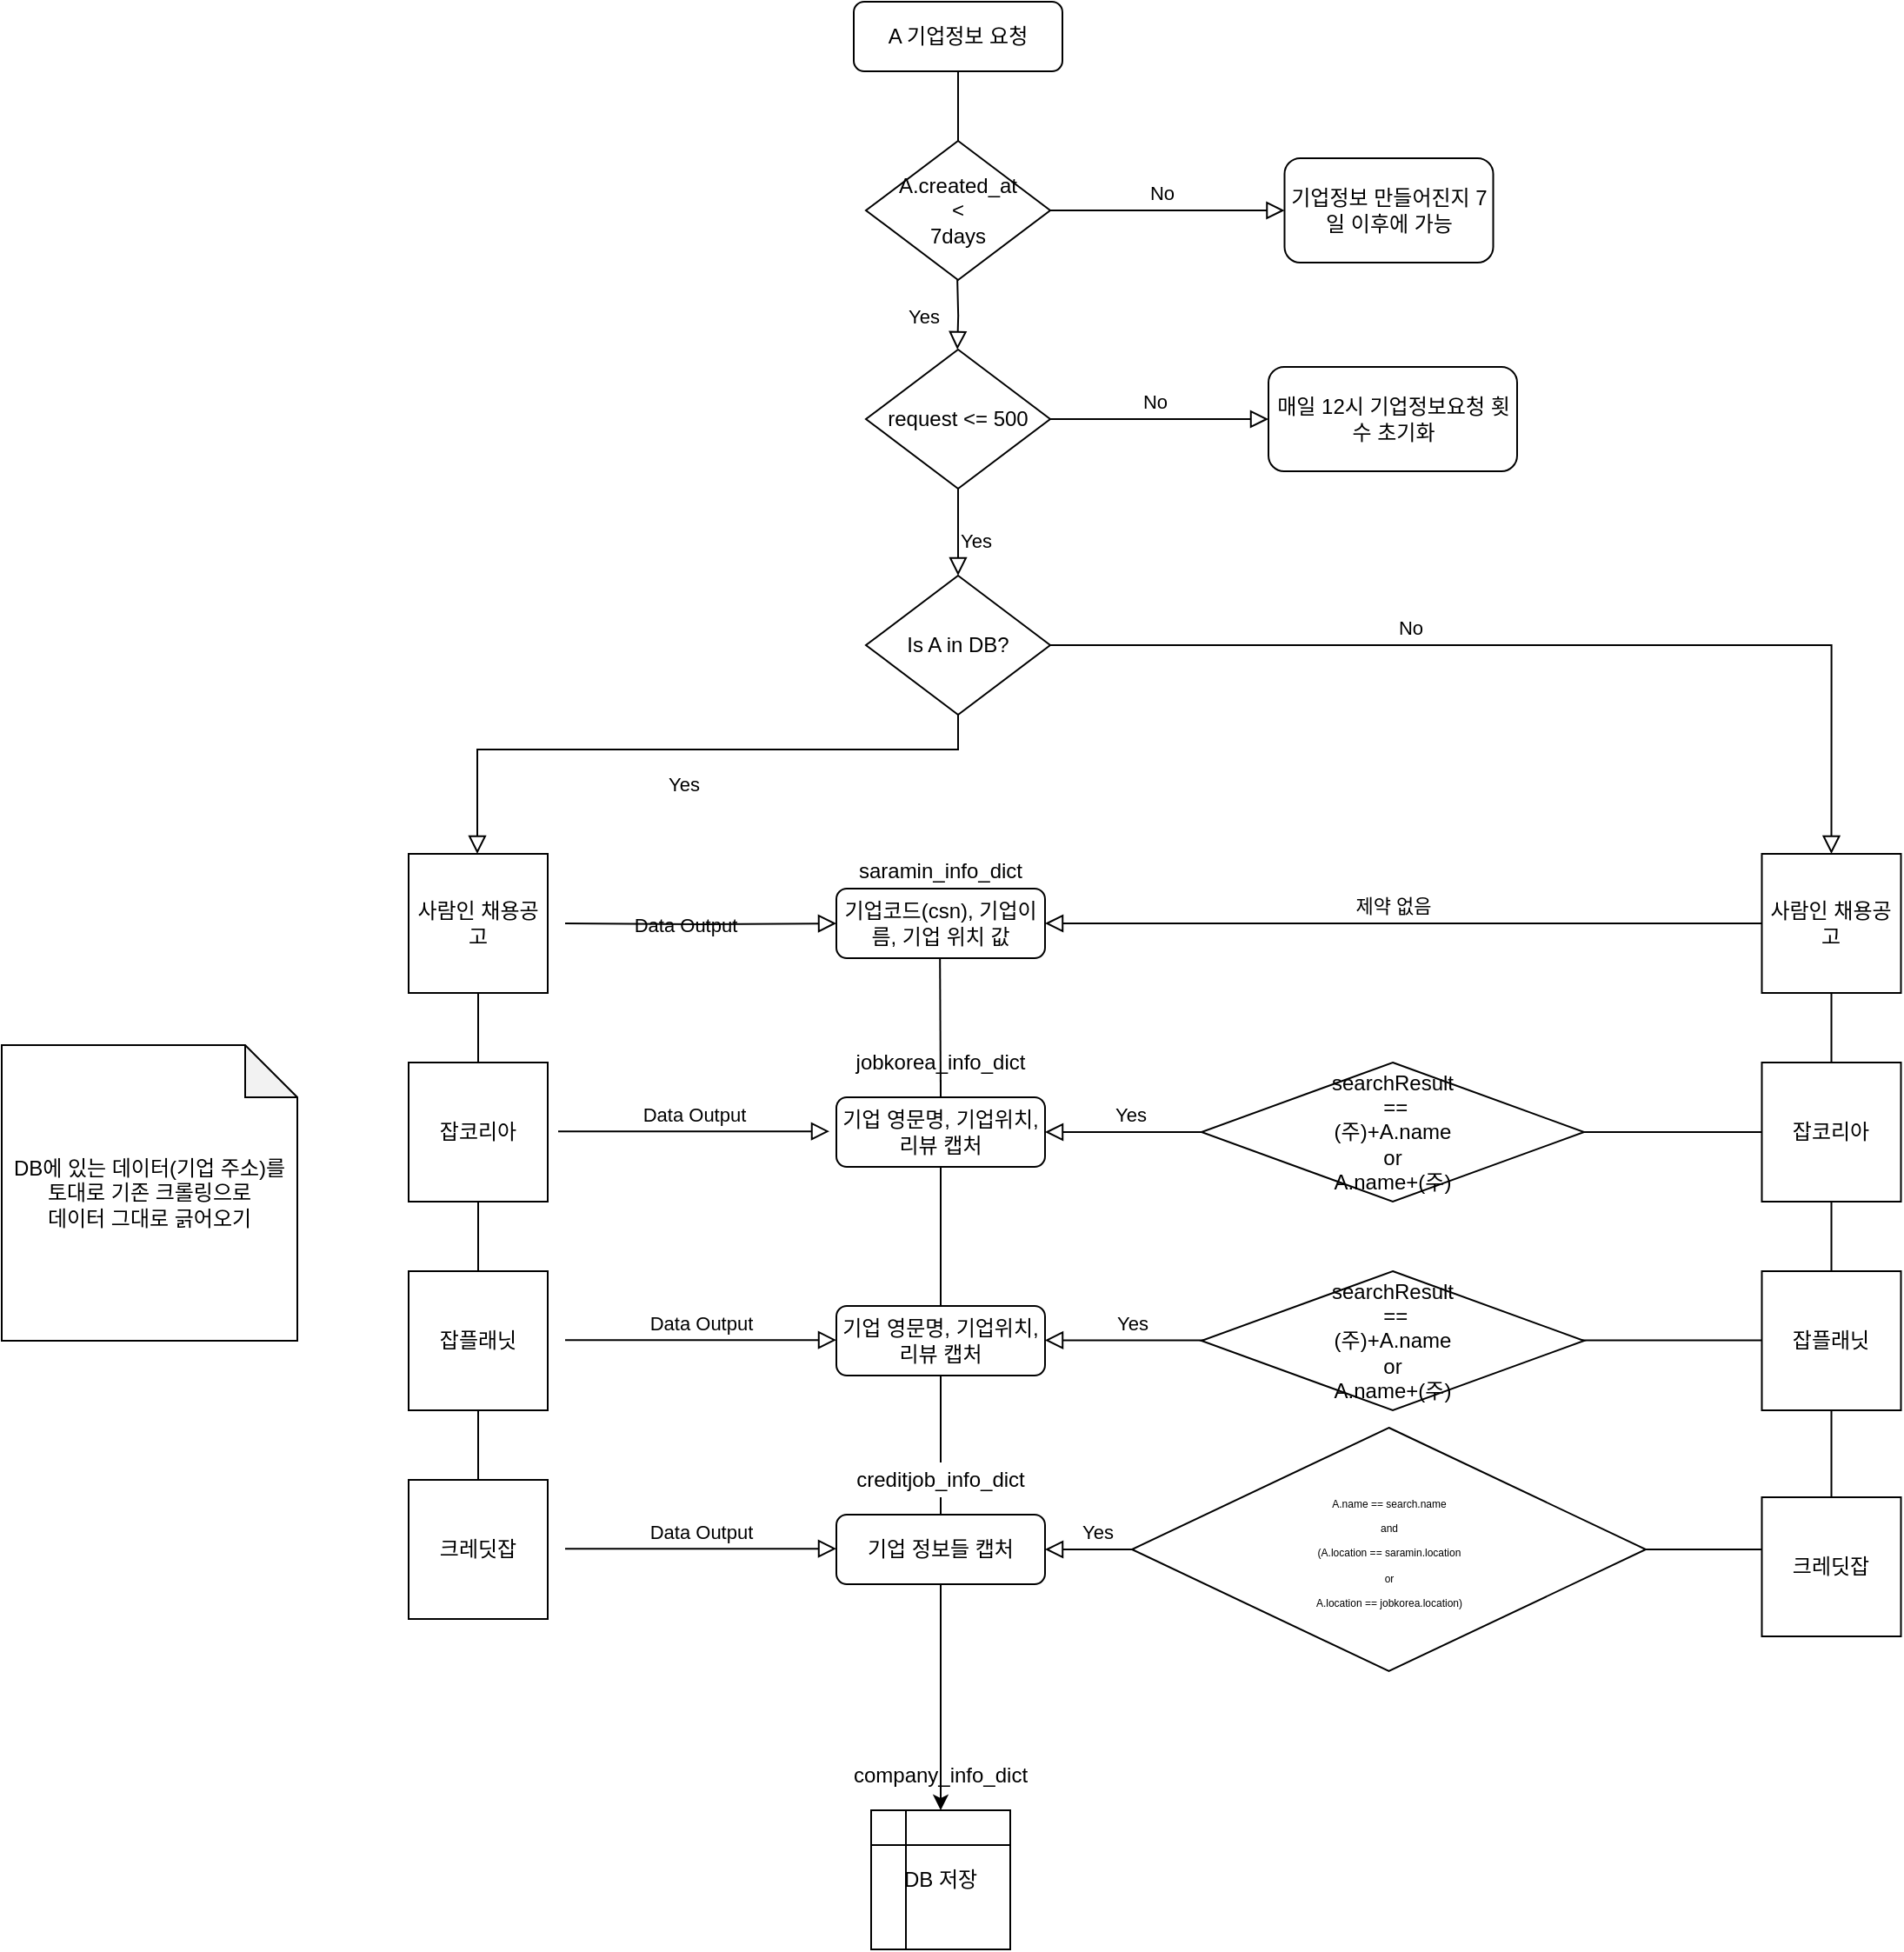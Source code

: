 <mxfile version="14.8.4" type="github">
  <diagram id="C5RBs43oDa-KdzZeNtuy" name="Page-1">
    <mxGraphModel dx="3437" dy="1870" grid="1" gridSize="10" guides="1" tooltips="1" connect="1" arrows="1" fold="1" page="1" pageScale="1" pageWidth="827" pageHeight="1169" math="0" shadow="0">
      <root>
        <mxCell id="WIyWlLk6GJQsqaUBKTNV-0" />
        <mxCell id="WIyWlLk6GJQsqaUBKTNV-1" parent="WIyWlLk6GJQsqaUBKTNV-0" />
        <mxCell id="_Qwmp32nqGXiA7Y4iOjj-80" value="Yes" style="rounded=0;html=1;jettySize=auto;orthogonalLoop=1;fontSize=11;endArrow=block;endFill=0;endSize=8;strokeWidth=1;shadow=0;labelBackgroundColor=none;edgeStyle=orthogonalEdgeStyle;exitX=0;exitY=0.5;exitDx=0;exitDy=0;startArrow=none;" parent="WIyWlLk6GJQsqaUBKTNV-1" source="_Qwmp32nqGXiA7Y4iOjj-69" edge="1">
          <mxGeometry x="0.884" y="-10" relative="1" as="geometry">
            <mxPoint as="offset" />
            <mxPoint x="1270" y="914.71" as="sourcePoint" />
            <mxPoint x="860" y="915" as="targetPoint" />
            <Array as="points">
              <mxPoint x="1320" y="915" />
            </Array>
          </mxGeometry>
        </mxCell>
        <mxCell id="_Qwmp32nqGXiA7Y4iOjj-79" value="Yes" style="rounded=0;html=1;jettySize=auto;orthogonalLoop=1;fontSize=11;endArrow=block;endFill=0;endSize=8;strokeWidth=1;shadow=0;labelBackgroundColor=none;edgeStyle=orthogonalEdgeStyle;exitX=0;exitY=0.5;exitDx=0;exitDy=0;startArrow=none;" parent="WIyWlLk6GJQsqaUBKTNV-1" edge="1">
          <mxGeometry x="0.783" y="-10" relative="1" as="geometry">
            <mxPoint as="offset" />
            <mxPoint x="1320" y="794.71" as="sourcePoint" />
            <mxPoint x="860" y="794.71" as="targetPoint" />
            <Array as="points">
              <mxPoint x="1090" y="794.71" />
              <mxPoint x="1090" y="794.71" />
            </Array>
          </mxGeometry>
        </mxCell>
        <mxCell id="_Qwmp32nqGXiA7Y4iOjj-78" value="Yes" style="rounded=0;html=1;jettySize=auto;orthogonalLoop=1;fontSize=11;endArrow=block;endFill=0;endSize=8;strokeWidth=1;shadow=0;labelBackgroundColor=none;edgeStyle=orthogonalEdgeStyle;exitX=0;exitY=0.5;exitDx=0;exitDy=0;startArrow=none;" parent="WIyWlLk6GJQsqaUBKTNV-1" source="_Qwmp32nqGXiA7Y4iOjj-74" target="WIyWlLk6GJQsqaUBKTNV-12" edge="1">
          <mxGeometry x="0.739" y="-10" relative="1" as="geometry">
            <mxPoint as="offset" />
            <mxPoint x="1228.26" y="605" as="sourcePoint" />
            <mxPoint x="951.76" y="685" as="targetPoint" />
            <Array as="points">
              <mxPoint x="1090" y="675" />
            </Array>
          </mxGeometry>
        </mxCell>
        <mxCell id="_Qwmp32nqGXiA7Y4iOjj-65" value="" style="edgeStyle=orthogonalEdgeStyle;rounded=0;orthogonalLoop=1;jettySize=auto;html=1;entryX=0.5;entryY=0;entryDx=0;entryDy=0;endArrow=none;" parent="WIyWlLk6GJQsqaUBKTNV-1" source="_Qwmp32nqGXiA7Y4iOjj-31" target="_Qwmp32nqGXiA7Y4iOjj-33" edge="1">
          <mxGeometry relative="1" as="geometry">
            <mxPoint x="800" y="645" as="sourcePoint" />
            <mxPoint x="800" y="1275" as="targetPoint" />
          </mxGeometry>
        </mxCell>
        <mxCell id="_Qwmp32nqGXiA7Y4iOjj-63" value="" style="endArrow=none;html=1;entryX=0.5;entryY=1;entryDx=0;entryDy=0;exitX=0.5;exitY=0;exitDx=0;exitDy=0;" parent="WIyWlLk6GJQsqaUBKTNV-1" source="_Qwmp32nqGXiA7Y4iOjj-2" target="_Qwmp32nqGXiA7Y4iOjj-0" edge="1">
          <mxGeometry width="50" height="50" relative="1" as="geometry">
            <mxPoint x="600" y="675" as="sourcePoint" />
            <mxPoint x="650" y="625" as="targetPoint" />
          </mxGeometry>
        </mxCell>
        <mxCell id="_Qwmp32nqGXiA7Y4iOjj-36" style="edgeStyle=orthogonalEdgeStyle;rounded=0;orthogonalLoop=1;jettySize=auto;html=1;entryX=0.5;entryY=0;entryDx=0;entryDy=0;startArrow=none;" parent="WIyWlLk6GJQsqaUBKTNV-1" source="_Qwmp32nqGXiA7Y4iOjj-33" target="_Qwmp32nqGXiA7Y4iOjj-37" edge="1">
          <mxGeometry relative="1" as="geometry">
            <mxPoint x="800" y="1085" as="targetPoint" />
          </mxGeometry>
        </mxCell>
        <mxCell id="WIyWlLk6GJQsqaUBKTNV-3" value="A 기업정보 요청" style="rounded=1;whiteSpace=wrap;html=1;fontSize=12;glass=0;strokeWidth=1;shadow=0;" parent="WIyWlLk6GJQsqaUBKTNV-1" vertex="1">
          <mxGeometry x="750" y="25" width="120" height="40" as="geometry" />
        </mxCell>
        <mxCell id="WIyWlLk6GJQsqaUBKTNV-5" value="Data Output" style="edgeStyle=orthogonalEdgeStyle;rounded=0;html=1;jettySize=auto;orthogonalLoop=1;fontSize=11;endArrow=block;endFill=0;endSize=8;strokeWidth=1;shadow=0;labelBackgroundColor=none;" parent="WIyWlLk6GJQsqaUBKTNV-1" target="WIyWlLk6GJQsqaUBKTNV-7" edge="1">
          <mxGeometry y="10" relative="1" as="geometry">
            <mxPoint as="offset" />
            <mxPoint x="584" y="555" as="sourcePoint" />
          </mxGeometry>
        </mxCell>
        <mxCell id="WIyWlLk6GJQsqaUBKTNV-7" value="기업코드(csn), 기업이름, 기업 위치 값" style="rounded=1;whiteSpace=wrap;html=1;fontSize=12;glass=0;strokeWidth=1;shadow=0;" parent="WIyWlLk6GJQsqaUBKTNV-1" vertex="1">
          <mxGeometry x="740" y="535" width="120" height="40" as="geometry" />
        </mxCell>
        <mxCell id="WIyWlLk6GJQsqaUBKTNV-12" value="기업 영문명, 기업위치, 리뷰 캡처" style="rounded=1;whiteSpace=wrap;html=1;fontSize=12;glass=0;strokeWidth=1;shadow=0;" parent="WIyWlLk6GJQsqaUBKTNV-1" vertex="1">
          <mxGeometry x="740" y="655" width="120" height="40" as="geometry" />
        </mxCell>
        <mxCell id="_Qwmp32nqGXiA7Y4iOjj-0" value="사람인 채용공고" style="whiteSpace=wrap;html=1;aspect=fixed;" parent="WIyWlLk6GJQsqaUBKTNV-1" vertex="1">
          <mxGeometry x="494" y="515" width="80" height="80" as="geometry" />
        </mxCell>
        <mxCell id="_Qwmp32nqGXiA7Y4iOjj-1" value="잡코리아" style="whiteSpace=wrap;html=1;aspect=fixed;" parent="WIyWlLk6GJQsqaUBKTNV-1" vertex="1">
          <mxGeometry x="494" y="635" width="80" height="80" as="geometry" />
        </mxCell>
        <mxCell id="_Qwmp32nqGXiA7Y4iOjj-2" value="크레딧잡" style="whiteSpace=wrap;html=1;aspect=fixed;" parent="WIyWlLk6GJQsqaUBKTNV-1" vertex="1">
          <mxGeometry x="494" y="875" width="80" height="80" as="geometry" />
        </mxCell>
        <mxCell id="_Qwmp32nqGXiA7Y4iOjj-13" value="Yes" style="rounded=0;html=1;jettySize=auto;orthogonalLoop=1;fontSize=11;endArrow=block;endFill=0;endSize=8;strokeWidth=1;shadow=0;labelBackgroundColor=none;edgeStyle=orthogonalEdgeStyle;exitX=0.5;exitY=1;exitDx=0;exitDy=0;startArrow=none;" parent="WIyWlLk6GJQsqaUBKTNV-1" source="_Qwmp32nqGXiA7Y4iOjj-60" edge="1">
          <mxGeometry y="20" relative="1" as="geometry">
            <mxPoint as="offset" />
            <mxPoint x="534" y="485" as="sourcePoint" />
            <mxPoint x="533.5" y="515" as="targetPoint" />
            <Array as="points">
              <mxPoint x="810" y="455" />
              <mxPoint x="534" y="455" />
            </Array>
          </mxGeometry>
        </mxCell>
        <mxCell id="_Qwmp32nqGXiA7Y4iOjj-15" value="No" style="edgeStyle=orthogonalEdgeStyle;rounded=0;html=1;jettySize=auto;orthogonalLoop=1;fontSize=11;endArrow=block;endFill=0;endSize=8;strokeWidth=1;shadow=0;labelBackgroundColor=none;entryX=0;entryY=0.5;entryDx=0;entryDy=0;exitX=1;exitY=0.5;exitDx=0;exitDy=0;" parent="WIyWlLk6GJQsqaUBKTNV-1" source="_Qwmp32nqGXiA7Y4iOjj-59" target="_Qwmp32nqGXiA7Y4iOjj-18" edge="1">
          <mxGeometry x="-0.046" y="10" relative="1" as="geometry">
            <mxPoint as="offset" />
            <mxPoint x="587.0" y="445" as="sourcePoint" />
            <mxPoint x="697" y="445" as="targetPoint" />
            <Array as="points" />
          </mxGeometry>
        </mxCell>
        <mxCell id="_Qwmp32nqGXiA7Y4iOjj-18" value="매일 12시 기업정보요청 횟수 초기화" style="rounded=1;whiteSpace=wrap;html=1;" parent="WIyWlLk6GJQsqaUBKTNV-1" vertex="1">
          <mxGeometry x="988.5" y="235" width="143" height="60" as="geometry" />
        </mxCell>
        <mxCell id="_Qwmp32nqGXiA7Y4iOjj-20" value="Data Output" style="edgeStyle=orthogonalEdgeStyle;rounded=0;html=1;jettySize=auto;orthogonalLoop=1;fontSize=11;endArrow=block;endFill=0;endSize=8;strokeWidth=1;shadow=0;labelBackgroundColor=none;" parent="WIyWlLk6GJQsqaUBKTNV-1" edge="1">
          <mxGeometry y="10" relative="1" as="geometry">
            <mxPoint as="offset" />
            <mxPoint x="580" y="674.58" as="sourcePoint" />
            <mxPoint x="736" y="674.58" as="targetPoint" />
          </mxGeometry>
        </mxCell>
        <mxCell id="_Qwmp32nqGXiA7Y4iOjj-22" value="No" style="edgeStyle=orthogonalEdgeStyle;rounded=0;html=1;jettySize=auto;orthogonalLoop=1;fontSize=11;endArrow=block;endFill=0;endSize=8;strokeWidth=1;shadow=0;labelBackgroundColor=none;entryX=0;entryY=0.5;entryDx=0;entryDy=0;startArrow=none;" parent="WIyWlLk6GJQsqaUBKTNV-1" source="_Qwmp32nqGXiA7Y4iOjj-21" target="_Qwmp32nqGXiA7Y4iOjj-24" edge="1">
          <mxGeometry x="-0.049" y="10" relative="1" as="geometry">
            <mxPoint as="offset" />
            <mxPoint x="444" y="144.5" as="sourcePoint" />
            <mxPoint x="597" y="144.5" as="targetPoint" />
            <Array as="points" />
          </mxGeometry>
        </mxCell>
        <mxCell id="_Qwmp32nqGXiA7Y4iOjj-24" value="기업정보 만들어진지 7일 이후에 가능" style="rounded=1;whiteSpace=wrap;html=1;" parent="WIyWlLk6GJQsqaUBKTNV-1" vertex="1">
          <mxGeometry x="997.75" y="115" width="120" height="60" as="geometry" />
        </mxCell>
        <mxCell id="_Qwmp32nqGXiA7Y4iOjj-30" value="Data Output" style="edgeStyle=orthogonalEdgeStyle;rounded=0;html=1;jettySize=auto;orthogonalLoop=1;fontSize=11;endArrow=block;endFill=0;endSize=8;strokeWidth=1;shadow=0;labelBackgroundColor=none;" parent="WIyWlLk6GJQsqaUBKTNV-1" edge="1">
          <mxGeometry y="10" relative="1" as="geometry">
            <mxPoint as="offset" />
            <mxPoint x="584" y="914.58" as="sourcePoint" />
            <mxPoint x="740.0" y="914.58" as="targetPoint" />
            <Array as="points">
              <mxPoint x="710" y="915" />
              <mxPoint x="710" y="915" />
            </Array>
          </mxGeometry>
        </mxCell>
        <mxCell id="_Qwmp32nqGXiA7Y4iOjj-31" value="jobkorea_info_dict" style="text;html=1;strokeColor=none;fillColor=none;align=center;verticalAlign=middle;whiteSpace=wrap;rounded=0;" parent="WIyWlLk6GJQsqaUBKTNV-1" vertex="1">
          <mxGeometry x="780" y="625" width="40" height="20" as="geometry" />
        </mxCell>
        <mxCell id="_Qwmp32nqGXiA7Y4iOjj-32" value="saramin_info_dict" style="text;html=1;strokeColor=none;fillColor=none;align=center;verticalAlign=middle;whiteSpace=wrap;rounded=0;" parent="WIyWlLk6GJQsqaUBKTNV-1" vertex="1">
          <mxGeometry x="780" y="515" width="40" height="20" as="geometry" />
        </mxCell>
        <mxCell id="_Qwmp32nqGXiA7Y4iOjj-34" value="기업 정보들 캡처" style="rounded=1;whiteSpace=wrap;html=1;fontSize=12;glass=0;strokeWidth=1;shadow=0;" parent="WIyWlLk6GJQsqaUBKTNV-1" vertex="1">
          <mxGeometry x="740" y="895" width="120" height="40" as="geometry" />
        </mxCell>
        <mxCell id="_Qwmp32nqGXiA7Y4iOjj-35" value="" style="endArrow=none;html=1;exitX=0.5;exitY=0;exitDx=0;exitDy=0;" parent="WIyWlLk6GJQsqaUBKTNV-1" source="WIyWlLk6GJQsqaUBKTNV-12" edge="1">
          <mxGeometry width="50" height="50" relative="1" as="geometry">
            <mxPoint x="799.58" y="635" as="sourcePoint" />
            <mxPoint x="799.58" y="575" as="targetPoint" />
          </mxGeometry>
        </mxCell>
        <mxCell id="_Qwmp32nqGXiA7Y4iOjj-37" value="DB 저장" style="shape=internalStorage;whiteSpace=wrap;html=1;backgroundOutline=1;" parent="WIyWlLk6GJQsqaUBKTNV-1" vertex="1">
          <mxGeometry x="760" y="1065" width="80" height="80" as="geometry" />
        </mxCell>
        <mxCell id="_Qwmp32nqGXiA7Y4iOjj-38" value="company_info_dict" style="text;html=1;strokeColor=none;fillColor=none;align=center;verticalAlign=middle;whiteSpace=wrap;rounded=0;" parent="WIyWlLk6GJQsqaUBKTNV-1" vertex="1">
          <mxGeometry x="780" y="1035" width="40" height="20" as="geometry" />
        </mxCell>
        <mxCell id="_Qwmp32nqGXiA7Y4iOjj-42" value="잡플래닛" style="whiteSpace=wrap;html=1;aspect=fixed;" parent="WIyWlLk6GJQsqaUBKTNV-1" vertex="1">
          <mxGeometry x="494" y="755" width="80" height="80" as="geometry" />
        </mxCell>
        <mxCell id="_Qwmp32nqGXiA7Y4iOjj-45" value="기업 영문명, 기업위치, 리뷰 캡처" style="rounded=1;whiteSpace=wrap;html=1;fontSize=12;glass=0;strokeWidth=1;shadow=0;" parent="WIyWlLk6GJQsqaUBKTNV-1" vertex="1">
          <mxGeometry x="740" y="775" width="120" height="40" as="geometry" />
        </mxCell>
        <mxCell id="_Qwmp32nqGXiA7Y4iOjj-46" value="Data Output" style="edgeStyle=orthogonalEdgeStyle;rounded=0;html=1;jettySize=auto;orthogonalLoop=1;fontSize=11;endArrow=block;endFill=0;endSize=8;strokeWidth=1;shadow=0;labelBackgroundColor=none;" parent="WIyWlLk6GJQsqaUBKTNV-1" edge="1">
          <mxGeometry y="10" relative="1" as="geometry">
            <mxPoint as="offset" />
            <mxPoint x="584" y="794.58" as="sourcePoint" />
            <mxPoint x="740" y="794.58" as="targetPoint" />
          </mxGeometry>
        </mxCell>
        <mxCell id="_Qwmp32nqGXiA7Y4iOjj-48" value="searchResult&lt;br&gt;&amp;nbsp;==&lt;br&gt;(주)+A.name&lt;br&gt;or&lt;br&gt;A.name+(주)" style="rhombus;whiteSpace=wrap;html=1;" parent="WIyWlLk6GJQsqaUBKTNV-1" vertex="1">
          <mxGeometry x="950" y="755" width="220" height="80" as="geometry" />
        </mxCell>
        <mxCell id="_Qwmp32nqGXiA7Y4iOjj-21" value="A.created_at &lt;br&gt;&amp;lt; &lt;br&gt;7days" style="rhombus;whiteSpace=wrap;html=1;" parent="WIyWlLk6GJQsqaUBKTNV-1" vertex="1">
          <mxGeometry x="757" y="105" width="106" height="80" as="geometry" />
        </mxCell>
        <mxCell id="_Qwmp32nqGXiA7Y4iOjj-50" value="" style="endArrow=none;html=1;" parent="WIyWlLk6GJQsqaUBKTNV-1" target="WIyWlLk6GJQsqaUBKTNV-3" edge="1">
          <mxGeometry width="50" height="50" relative="1" as="geometry">
            <mxPoint x="810" y="105" as="sourcePoint" />
            <mxPoint x="863" y="225" as="targetPoint" />
          </mxGeometry>
        </mxCell>
        <mxCell id="_Qwmp32nqGXiA7Y4iOjj-52" value="Yes" style="rounded=0;html=1;jettySize=auto;orthogonalLoop=1;fontSize=11;endArrow=block;endFill=0;endSize=8;strokeWidth=1;shadow=0;labelBackgroundColor=none;edgeStyle=orthogonalEdgeStyle;" parent="WIyWlLk6GJQsqaUBKTNV-1" edge="1">
          <mxGeometry y="20" relative="1" as="geometry">
            <mxPoint as="offset" />
            <mxPoint x="809.58" y="185" as="sourcePoint" />
            <mxPoint x="809.58" y="225" as="targetPoint" />
          </mxGeometry>
        </mxCell>
        <mxCell id="_Qwmp32nqGXiA7Y4iOjj-57" value="&lt;font style=&quot;font-size: 6px&quot;&gt;A.name == search.name&lt;br style=&quot;font-size: 6px&quot;&gt;and&lt;br style=&quot;font-size: 6px&quot;&gt;(A.location == saramin.location &lt;br&gt;or &lt;br&gt;A.location == jobkorea.location)&lt;/font&gt;" style="rhombus;whiteSpace=wrap;html=1;" parent="WIyWlLk6GJQsqaUBKTNV-1" vertex="1">
          <mxGeometry x="910" y="845" width="295.5" height="140" as="geometry" />
        </mxCell>
        <mxCell id="_Qwmp32nqGXiA7Y4iOjj-59" value="request &amp;lt;= 500" style="rhombus;whiteSpace=wrap;html=1;" parent="WIyWlLk6GJQsqaUBKTNV-1" vertex="1">
          <mxGeometry x="757" y="225" width="106" height="80" as="geometry" />
        </mxCell>
        <mxCell id="_Qwmp32nqGXiA7Y4iOjj-60" value="Is A in DB?" style="rhombus;whiteSpace=wrap;html=1;" parent="WIyWlLk6GJQsqaUBKTNV-1" vertex="1">
          <mxGeometry x="757" y="355" width="106" height="80" as="geometry" />
        </mxCell>
        <mxCell id="_Qwmp32nqGXiA7Y4iOjj-62" value="Yes" style="rounded=0;html=1;jettySize=auto;orthogonalLoop=1;fontSize=11;endArrow=block;endFill=0;endSize=8;strokeWidth=1;shadow=0;labelBackgroundColor=none;edgeStyle=orthogonalEdgeStyle;exitX=0.5;exitY=1;exitDx=0;exitDy=0;entryX=0.5;entryY=0;entryDx=0;entryDy=0;" parent="WIyWlLk6GJQsqaUBKTNV-1" source="_Qwmp32nqGXiA7Y4iOjj-59" target="_Qwmp32nqGXiA7Y4iOjj-60" edge="1">
          <mxGeometry x="0.2" y="10" relative="1" as="geometry">
            <mxPoint as="offset" />
            <mxPoint x="809.58" y="325" as="sourcePoint" />
            <mxPoint x="809.58" y="365" as="targetPoint" />
          </mxGeometry>
        </mxCell>
        <mxCell id="_Qwmp32nqGXiA7Y4iOjj-33" value="creditjob_info_dict" style="text;html=1;strokeColor=none;fillColor=none;align=center;verticalAlign=middle;whiteSpace=wrap;rounded=0;" parent="WIyWlLk6GJQsqaUBKTNV-1" vertex="1">
          <mxGeometry x="780" y="865" width="40" height="20" as="geometry" />
        </mxCell>
        <mxCell id="_Qwmp32nqGXiA7Y4iOjj-66" value="" style="endArrow=none;html=1;entryX=0.5;entryY=1;entryDx=0;entryDy=0;exitX=0.5;exitY=0;exitDx=0;exitDy=0;" parent="WIyWlLk6GJQsqaUBKTNV-1" source="_Qwmp32nqGXiA7Y4iOjj-69" target="_Qwmp32nqGXiA7Y4iOjj-67" edge="1">
          <mxGeometry width="50" height="50" relative="1" as="geometry">
            <mxPoint x="1378.25" y="675" as="sourcePoint" />
            <mxPoint x="1428.25" y="625" as="targetPoint" />
          </mxGeometry>
        </mxCell>
        <mxCell id="_Qwmp32nqGXiA7Y4iOjj-67" value="사람인 채용공고" style="whiteSpace=wrap;html=1;aspect=fixed;" parent="WIyWlLk6GJQsqaUBKTNV-1" vertex="1">
          <mxGeometry x="1272.25" y="515" width="80" height="80" as="geometry" />
        </mxCell>
        <mxCell id="_Qwmp32nqGXiA7Y4iOjj-68" value="잡코리아" style="whiteSpace=wrap;html=1;aspect=fixed;" parent="WIyWlLk6GJQsqaUBKTNV-1" vertex="1">
          <mxGeometry x="1272.25" y="635" width="80" height="80" as="geometry" />
        </mxCell>
        <mxCell id="_Qwmp32nqGXiA7Y4iOjj-69" value="크레딧잡" style="whiteSpace=wrap;html=1;aspect=fixed;" parent="WIyWlLk6GJQsqaUBKTNV-1" vertex="1">
          <mxGeometry x="1272.25" y="885" width="80" height="80" as="geometry" />
        </mxCell>
        <mxCell id="_Qwmp32nqGXiA7Y4iOjj-70" value="잡플래닛" style="whiteSpace=wrap;html=1;aspect=fixed;" parent="WIyWlLk6GJQsqaUBKTNV-1" vertex="1">
          <mxGeometry x="1272.25" y="755" width="80" height="80" as="geometry" />
        </mxCell>
        <mxCell id="_Qwmp32nqGXiA7Y4iOjj-73" value="No" style="edgeStyle=orthogonalEdgeStyle;rounded=0;html=1;jettySize=auto;orthogonalLoop=1;fontSize=11;endArrow=block;endFill=0;endSize=8;strokeWidth=1;shadow=0;labelBackgroundColor=none;entryX=0.5;entryY=0;entryDx=0;entryDy=0;exitX=1;exitY=0.5;exitDx=0;exitDy=0;" parent="WIyWlLk6GJQsqaUBKTNV-1" source="_Qwmp32nqGXiA7Y4iOjj-60" target="_Qwmp32nqGXiA7Y4iOjj-67" edge="1">
          <mxGeometry x="-0.273" y="10" relative="1" as="geometry">
            <mxPoint as="offset" />
            <mxPoint x="980" y="425" as="sourcePoint" />
            <mxPoint x="1184" y="425" as="targetPoint" />
            <Array as="points" />
          </mxGeometry>
        </mxCell>
        <mxCell id="_Qwmp32nqGXiA7Y4iOjj-76" value="제약 없음" style="rounded=0;html=1;jettySize=auto;orthogonalLoop=1;fontSize=11;endArrow=block;endFill=0;endSize=8;strokeWidth=1;shadow=0;labelBackgroundColor=none;edgeStyle=orthogonalEdgeStyle;exitX=0;exitY=0.5;exitDx=0;exitDy=0;" parent="WIyWlLk6GJQsqaUBKTNV-1" source="_Qwmp32nqGXiA7Y4iOjj-67" target="WIyWlLk6GJQsqaUBKTNV-7" edge="1">
          <mxGeometry x="0.03" y="-10" relative="1" as="geometry">
            <mxPoint as="offset" />
            <mxPoint x="1097.33" y="525" as="sourcePoint" />
            <mxPoint x="1097.33" y="575" as="targetPoint" />
          </mxGeometry>
        </mxCell>
        <mxCell id="_Qwmp32nqGXiA7Y4iOjj-74" value="searchResult&lt;br&gt;&amp;nbsp;==&lt;br&gt;(주)+A.name&lt;br&gt;or&lt;br&gt;A.name+(주)" style="rhombus;whiteSpace=wrap;html=1;" parent="WIyWlLk6GJQsqaUBKTNV-1" vertex="1">
          <mxGeometry x="950" y="635" width="220" height="80" as="geometry" />
        </mxCell>
        <mxCell id="_Qwmp32nqGXiA7Y4iOjj-82" value="" style="rounded=0;html=1;jettySize=auto;orthogonalLoop=1;fontSize=11;endArrow=none;endFill=0;endSize=8;strokeWidth=1;shadow=0;labelBackgroundColor=none;edgeStyle=orthogonalEdgeStyle;exitX=0;exitY=0.5;exitDx=0;exitDy=0;startArrow=none;" parent="WIyWlLk6GJQsqaUBKTNV-1" source="_Qwmp32nqGXiA7Y4iOjj-68" target="_Qwmp32nqGXiA7Y4iOjj-74" edge="1">
          <mxGeometry x="0.739" y="-10" relative="1" as="geometry">
            <mxPoint as="offset" />
            <mxPoint x="1272.25" y="675" as="sourcePoint" />
            <mxPoint x="812.25" y="675.034" as="targetPoint" />
            <Array as="points">
              <mxPoint x="1042.25" y="675" />
            </Array>
          </mxGeometry>
        </mxCell>
        <mxCell id="_Qwmp32nqGXiA7Y4iOjj-84" value="DB에 있는 데이터(기업 주소)를 토대로 기존 크롤링으로 &lt;br&gt;데이터 그대로 긁어오기" style="shape=note;whiteSpace=wrap;html=1;backgroundOutline=1;darkOpacity=0.05;" parent="WIyWlLk6GJQsqaUBKTNV-1" vertex="1">
          <mxGeometry x="260" y="625" width="170" height="170" as="geometry" />
        </mxCell>
      </root>
    </mxGraphModel>
  </diagram>
</mxfile>
